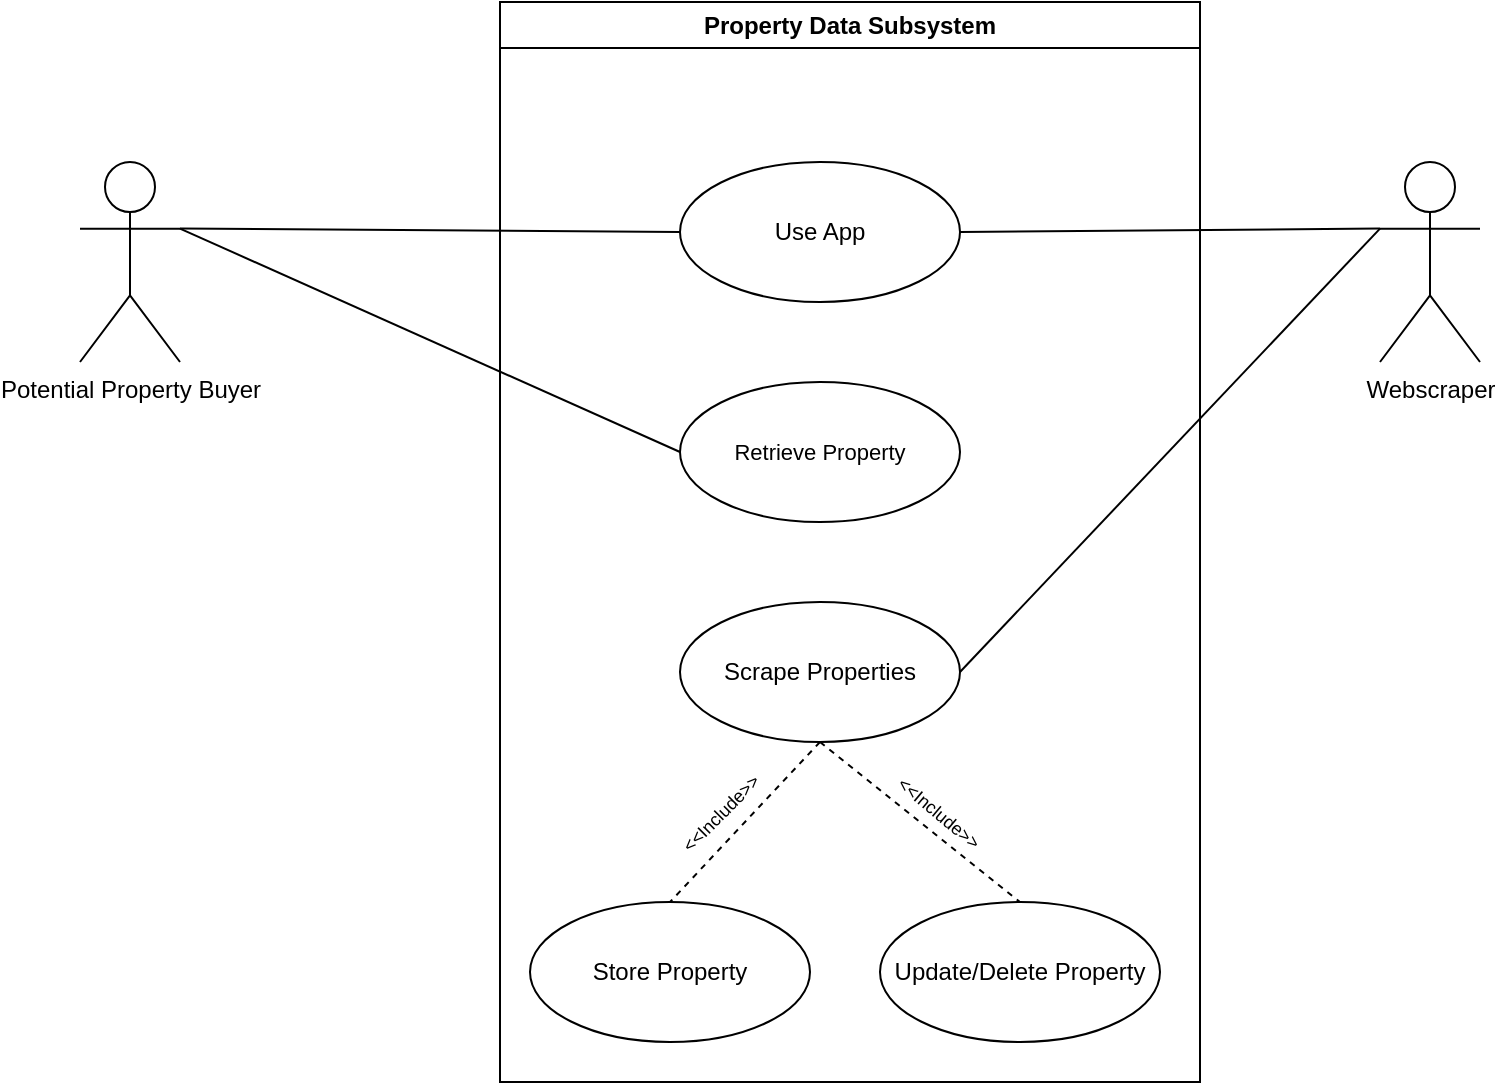 <mxfile>
    <diagram id="aeWxhhsX8JIgTNmlGarg" name="Page-1">
        <mxGraphModel dx="736" dy="442" grid="1" gridSize="10" guides="1" tooltips="1" connect="1" arrows="1" fold="1" page="1" pageScale="1" pageWidth="850" pageHeight="1100" math="0" shadow="0">
            <root>
                <mxCell id="0"/>
                <mxCell id="1" parent="0"/>
                <mxCell id="2" value="Property Data Subsystem" style="swimlane;whiteSpace=wrap;html=1;" parent="1" vertex="1">
                    <mxGeometry x="300" y="30" width="350" height="540" as="geometry"/>
                </mxCell>
                <mxCell id="18" style="edgeStyle=none;html=1;exitX=0.5;exitY=1;exitDx=0;exitDy=0;entryX=0.5;entryY=0;entryDx=0;entryDy=0;dashed=1;endArrow=none;endFill=0;" parent="2" source="9" target="16" edge="1">
                    <mxGeometry relative="1" as="geometry"/>
                </mxCell>
                <mxCell id="24" style="edgeStyle=none;html=1;exitX=0.5;exitY=1;exitDx=0;exitDy=0;entryX=0.5;entryY=0;entryDx=0;entryDy=0;fontSize=11;dashed=1;endArrow=none;endFill=0;" parent="2" source="9" target="23" edge="1">
                    <mxGeometry relative="1" as="geometry"/>
                </mxCell>
                <mxCell id="9" value="Scrape Properties" style="ellipse;whiteSpace=wrap;html=1;" parent="2" vertex="1">
                    <mxGeometry x="90" y="300" width="140" height="70" as="geometry"/>
                </mxCell>
                <mxCell id="10" value="Use App" style="ellipse;whiteSpace=wrap;html=1;" parent="2" vertex="1">
                    <mxGeometry x="90" y="80" width="140" height="70" as="geometry"/>
                </mxCell>
                <mxCell id="16" value="Store Property" style="ellipse;whiteSpace=wrap;html=1;" parent="2" vertex="1">
                    <mxGeometry x="15" y="450" width="140" height="70" as="geometry"/>
                </mxCell>
                <mxCell id="20" value="&lt;font style=&quot;font-size: 9px;&quot;&gt;&amp;lt;&amp;lt;Include&amp;gt;&amp;gt;&lt;/font&gt;" style="text;html=1;strokeColor=none;fillColor=none;align=center;verticalAlign=middle;whiteSpace=wrap;rounded=0;fontSize=11;rotation=-45;" parent="2" vertex="1">
                    <mxGeometry x="80" y="390" width="60" height="30" as="geometry"/>
                </mxCell>
                <mxCell id="21" value="&lt;font style=&quot;font-size: 11px;&quot;&gt;Retrieve Property&lt;/font&gt;" style="ellipse;whiteSpace=wrap;html=1;fontSize=9;" parent="2" vertex="1">
                    <mxGeometry x="90" y="190" width="140" height="70" as="geometry"/>
                </mxCell>
                <mxCell id="23" value="Update/Delete Property" style="ellipse;whiteSpace=wrap;html=1;" parent="2" vertex="1">
                    <mxGeometry x="190" y="450" width="140" height="70" as="geometry"/>
                </mxCell>
                <mxCell id="25" value="&lt;font style=&quot;font-size: 9px;&quot;&gt;&amp;lt;&amp;lt;Include&amp;gt;&amp;gt;&lt;/font&gt;" style="text;html=1;strokeColor=none;fillColor=none;align=center;verticalAlign=middle;whiteSpace=wrap;rounded=0;fontSize=11;rotation=40;" parent="2" vertex="1">
                    <mxGeometry x="190" y="390" width="60" height="30" as="geometry"/>
                </mxCell>
                <mxCell id="11" style="edgeStyle=none;html=1;exitX=1;exitY=0.333;exitDx=0;exitDy=0;exitPerimeter=0;entryX=0;entryY=0.5;entryDx=0;entryDy=0;endArrow=none;endFill=0;" parent="1" source="3" target="10" edge="1">
                    <mxGeometry relative="1" as="geometry"/>
                </mxCell>
                <mxCell id="22" style="edgeStyle=none;html=1;exitX=1;exitY=0.333;exitDx=0;exitDy=0;exitPerimeter=0;entryX=0;entryY=0.5;entryDx=0;entryDy=0;fontSize=11;endArrow=none;endFill=0;" parent="1" source="3" target="21" edge="1">
                    <mxGeometry relative="1" as="geometry"/>
                </mxCell>
                <mxCell id="3" value="Potential Property Buyer" style="shape=umlActor;verticalLabelPosition=bottom;verticalAlign=top;html=1;" parent="1" vertex="1">
                    <mxGeometry x="90" y="110" width="50" height="100" as="geometry"/>
                </mxCell>
                <mxCell id="15" style="edgeStyle=none;html=1;exitX=0;exitY=0.333;exitDx=0;exitDy=0;exitPerimeter=0;entryX=1;entryY=0.5;entryDx=0;entryDy=0;endArrow=none;endFill=0;" parent="1" source="8" target="9" edge="1">
                    <mxGeometry relative="1" as="geometry"/>
                </mxCell>
                <mxCell id="8" value="Webscraper" style="shape=umlActor;verticalLabelPosition=bottom;verticalAlign=top;html=1;" parent="1" vertex="1">
                    <mxGeometry x="740" y="110" width="50" height="100" as="geometry"/>
                </mxCell>
                <mxCell id="17" style="edgeStyle=none;html=1;exitX=1;exitY=0.5;exitDx=0;exitDy=0;entryX=0;entryY=0.333;entryDx=0;entryDy=0;entryPerimeter=0;endArrow=none;endFill=0;" parent="1" source="10" target="8" edge="1">
                    <mxGeometry relative="1" as="geometry"/>
                </mxCell>
            </root>
        </mxGraphModel>
    </diagram>
</mxfile>